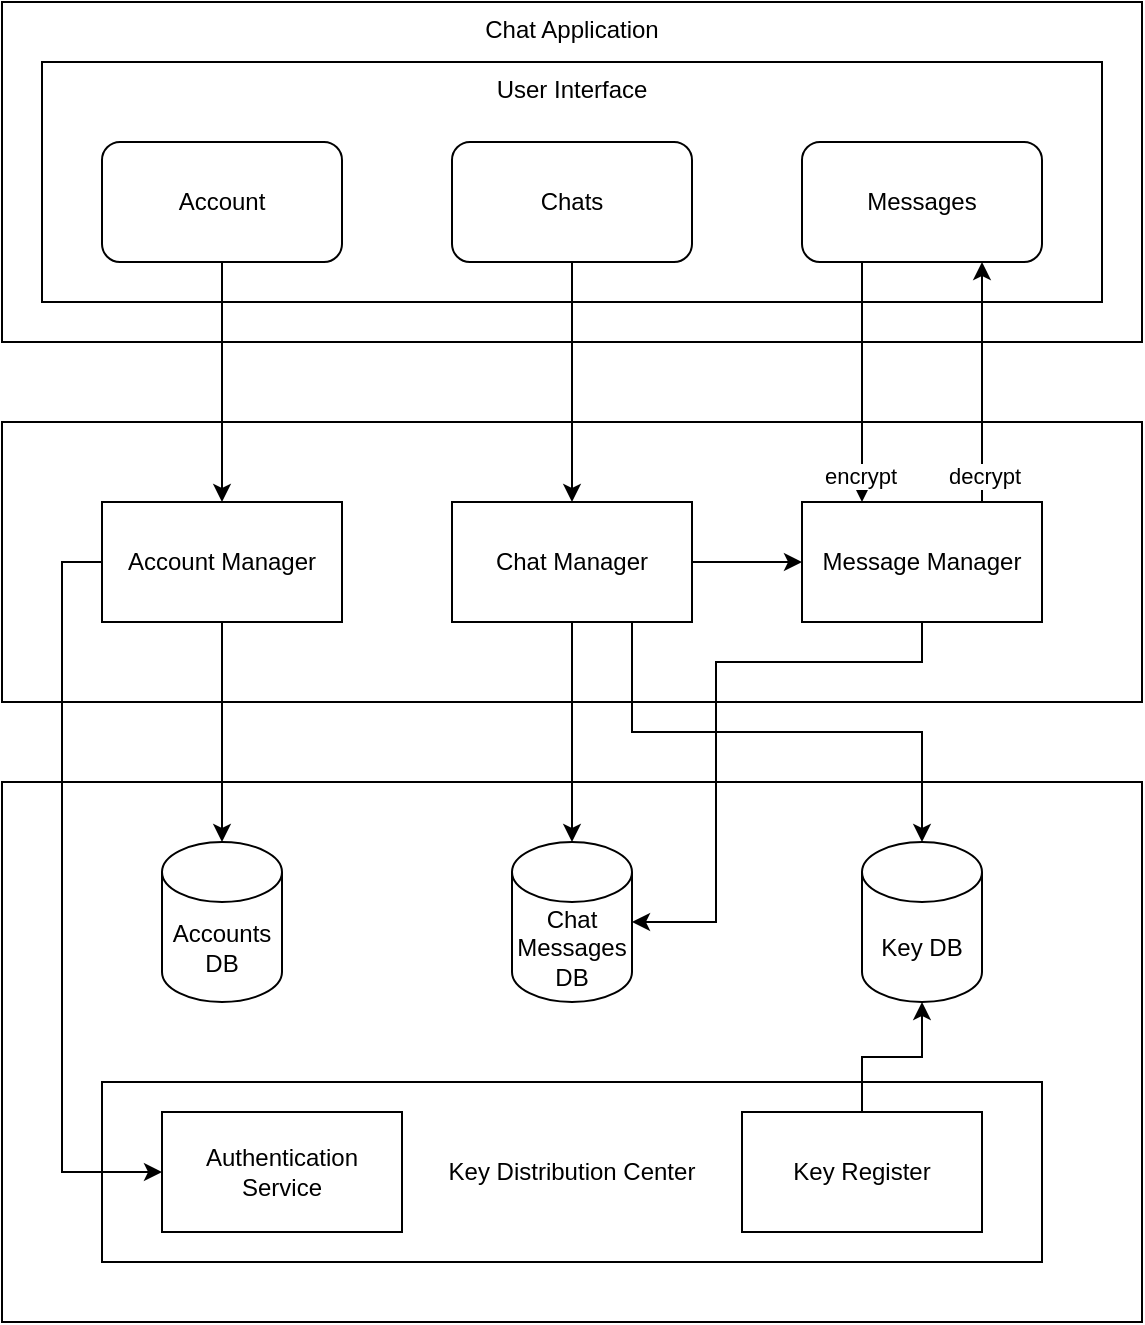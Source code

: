 <mxfile version="23.1.5" type="device">
  <diagram name="Page-1" id="mdq0gfGFjj4oobCvXTzF">
    <mxGraphModel dx="1084" dy="747" grid="1" gridSize="10" guides="1" tooltips="1" connect="1" arrows="1" fold="1" page="1" pageScale="1" pageWidth="1200" pageHeight="1600" math="0" shadow="0">
      <root>
        <mxCell id="0" />
        <mxCell id="1" parent="0" />
        <mxCell id="lnsBRDI3-oGC8brx6PN8-9" value="" style="rounded=0;whiteSpace=wrap;html=1;" vertex="1" parent="1">
          <mxGeometry x="270" y="800" width="570" height="270" as="geometry" />
        </mxCell>
        <mxCell id="lnsBRDI3-oGC8brx6PN8-13" value="Key Distribution Center" style="rounded=0;whiteSpace=wrap;html=1;" vertex="1" parent="1">
          <mxGeometry x="320" y="950" width="470" height="90" as="geometry" />
        </mxCell>
        <mxCell id="lnsBRDI3-oGC8brx6PN8-17" value="Chat Application" style="rounded=0;whiteSpace=wrap;html=1;verticalAlign=top;" vertex="1" parent="1">
          <mxGeometry x="270" y="410" width="570" height="170" as="geometry" />
        </mxCell>
        <mxCell id="lnsBRDI3-oGC8brx6PN8-6" value="" style="rounded=0;whiteSpace=wrap;html=1;" vertex="1" parent="1">
          <mxGeometry x="270" y="620" width="570" height="140" as="geometry" />
        </mxCell>
        <mxCell id="lnsBRDI3-oGC8brx6PN8-33" style="edgeStyle=orthogonalEdgeStyle;rounded=0;orthogonalLoop=1;jettySize=auto;html=1;" edge="1" parent="1" source="lnsBRDI3-oGC8brx6PN8-7" target="lnsBRDI3-oGC8brx6PN8-10">
          <mxGeometry relative="1" as="geometry" />
        </mxCell>
        <mxCell id="lnsBRDI3-oGC8brx6PN8-42" style="edgeStyle=orthogonalEdgeStyle;rounded=0;orthogonalLoop=1;jettySize=auto;html=1;exitX=0;exitY=0.5;exitDx=0;exitDy=0;entryX=0;entryY=0.5;entryDx=0;entryDy=0;" edge="1" parent="1" source="lnsBRDI3-oGC8brx6PN8-7" target="lnsBRDI3-oGC8brx6PN8-14">
          <mxGeometry relative="1" as="geometry" />
        </mxCell>
        <mxCell id="lnsBRDI3-oGC8brx6PN8-7" value="Account Manager" style="rounded=0;whiteSpace=wrap;html=1;" vertex="1" parent="1">
          <mxGeometry x="320" y="660" width="120" height="60" as="geometry" />
        </mxCell>
        <mxCell id="lnsBRDI3-oGC8brx6PN8-34" style="edgeStyle=orthogonalEdgeStyle;rounded=0;orthogonalLoop=1;jettySize=auto;html=1;" edge="1" parent="1" source="lnsBRDI3-oGC8brx6PN8-8" target="lnsBRDI3-oGC8brx6PN8-11">
          <mxGeometry relative="1" as="geometry">
            <Array as="points">
              <mxPoint x="560" y="895" />
              <mxPoint x="555" y="895" />
            </Array>
          </mxGeometry>
        </mxCell>
        <mxCell id="lnsBRDI3-oGC8brx6PN8-46" style="edgeStyle=orthogonalEdgeStyle;rounded=0;orthogonalLoop=1;jettySize=auto;html=1;exitX=0.75;exitY=1;exitDx=0;exitDy=0;" edge="1" parent="1" source="lnsBRDI3-oGC8brx6PN8-8" target="lnsBRDI3-oGC8brx6PN8-12">
          <mxGeometry relative="1" as="geometry" />
        </mxCell>
        <mxCell id="lnsBRDI3-oGC8brx6PN8-49" value="" style="edgeStyle=orthogonalEdgeStyle;rounded=0;orthogonalLoop=1;jettySize=auto;html=1;" edge="1" parent="1" source="lnsBRDI3-oGC8brx6PN8-8" target="lnsBRDI3-oGC8brx6PN8-23">
          <mxGeometry relative="1" as="geometry" />
        </mxCell>
        <mxCell id="lnsBRDI3-oGC8brx6PN8-8" value="Chat Manager" style="rounded=0;whiteSpace=wrap;html=1;" vertex="1" parent="1">
          <mxGeometry x="495" y="660" width="120" height="60" as="geometry" />
        </mxCell>
        <mxCell id="lnsBRDI3-oGC8brx6PN8-10" value="Accounts DB" style="shape=cylinder3;whiteSpace=wrap;html=1;boundedLbl=1;backgroundOutline=1;size=15;" vertex="1" parent="1">
          <mxGeometry x="350" y="830" width="60" height="80" as="geometry" />
        </mxCell>
        <mxCell id="lnsBRDI3-oGC8brx6PN8-11" value="Chat Messages DB" style="shape=cylinder3;whiteSpace=wrap;html=1;boundedLbl=1;backgroundOutline=1;size=15;" vertex="1" parent="1">
          <mxGeometry x="525" y="830" width="60" height="80" as="geometry" />
        </mxCell>
        <mxCell id="lnsBRDI3-oGC8brx6PN8-12" value="Key DB" style="shape=cylinder3;whiteSpace=wrap;html=1;boundedLbl=1;backgroundOutline=1;size=15;" vertex="1" parent="1">
          <mxGeometry x="700" y="830" width="60" height="80" as="geometry" />
        </mxCell>
        <mxCell id="lnsBRDI3-oGC8brx6PN8-14" value="Authentication Service" style="rounded=0;whiteSpace=wrap;html=1;" vertex="1" parent="1">
          <mxGeometry x="350" y="965" width="120" height="60" as="geometry" />
        </mxCell>
        <mxCell id="lnsBRDI3-oGC8brx6PN8-38" style="edgeStyle=orthogonalEdgeStyle;rounded=0;orthogonalLoop=1;jettySize=auto;html=1;" edge="1" parent="1" source="lnsBRDI3-oGC8brx6PN8-15" target="lnsBRDI3-oGC8brx6PN8-12">
          <mxGeometry relative="1" as="geometry" />
        </mxCell>
        <mxCell id="lnsBRDI3-oGC8brx6PN8-15" value="Key Register" style="rounded=0;whiteSpace=wrap;html=1;" vertex="1" parent="1">
          <mxGeometry x="640" y="965" width="120" height="60" as="geometry" />
        </mxCell>
        <mxCell id="lnsBRDI3-oGC8brx6PN8-19" value="User Interface" style="rounded=0;whiteSpace=wrap;html=1;verticalAlign=top;" vertex="1" parent="1">
          <mxGeometry x="290" y="440" width="530" height="120" as="geometry" />
        </mxCell>
        <mxCell id="lnsBRDI3-oGC8brx6PN8-43" style="edgeStyle=orthogonalEdgeStyle;rounded=0;orthogonalLoop=1;jettySize=auto;html=1;exitX=0.75;exitY=0;exitDx=0;exitDy=0;entryX=0.75;entryY=1;entryDx=0;entryDy=0;" edge="1" parent="1" source="lnsBRDI3-oGC8brx6PN8-23" target="lnsBRDI3-oGC8brx6PN8-24">
          <mxGeometry relative="1" as="geometry" />
        </mxCell>
        <mxCell id="lnsBRDI3-oGC8brx6PN8-48" value="decrypt" style="edgeLabel;html=1;align=center;verticalAlign=middle;resizable=0;points=[];" vertex="1" connectable="0" parent="lnsBRDI3-oGC8brx6PN8-43">
          <mxGeometry x="-0.782" y="-1" relative="1" as="geometry">
            <mxPoint as="offset" />
          </mxGeometry>
        </mxCell>
        <mxCell id="lnsBRDI3-oGC8brx6PN8-23" value="Message Manager" style="rounded=0;whiteSpace=wrap;html=1;" vertex="1" parent="1">
          <mxGeometry x="670" y="660" width="120" height="60" as="geometry" />
        </mxCell>
        <mxCell id="lnsBRDI3-oGC8brx6PN8-44" style="edgeStyle=orthogonalEdgeStyle;rounded=0;orthogonalLoop=1;jettySize=auto;html=1;exitX=0.25;exitY=1;exitDx=0;exitDy=0;entryX=0.25;entryY=0;entryDx=0;entryDy=0;" edge="1" parent="1" source="lnsBRDI3-oGC8brx6PN8-24" target="lnsBRDI3-oGC8brx6PN8-23">
          <mxGeometry relative="1" as="geometry" />
        </mxCell>
        <mxCell id="lnsBRDI3-oGC8brx6PN8-47" value="encrypt" style="edgeLabel;html=1;align=center;verticalAlign=middle;resizable=0;points=[];" vertex="1" connectable="0" parent="lnsBRDI3-oGC8brx6PN8-44">
          <mxGeometry x="0.782" y="-1" relative="1" as="geometry">
            <mxPoint as="offset" />
          </mxGeometry>
        </mxCell>
        <mxCell id="lnsBRDI3-oGC8brx6PN8-24" value="Messages" style="rounded=1;whiteSpace=wrap;html=1;" vertex="1" parent="1">
          <mxGeometry x="670" y="480" width="120" height="60" as="geometry" />
        </mxCell>
        <mxCell id="lnsBRDI3-oGC8brx6PN8-41" style="edgeStyle=orthogonalEdgeStyle;rounded=0;orthogonalLoop=1;jettySize=auto;html=1;exitX=0.5;exitY=1;exitDx=0;exitDy=0;entryX=0.5;entryY=0;entryDx=0;entryDy=0;" edge="1" parent="1" source="lnsBRDI3-oGC8brx6PN8-25" target="lnsBRDI3-oGC8brx6PN8-8">
          <mxGeometry relative="1" as="geometry" />
        </mxCell>
        <mxCell id="lnsBRDI3-oGC8brx6PN8-25" value="Chats" style="rounded=1;whiteSpace=wrap;html=1;" vertex="1" parent="1">
          <mxGeometry x="495" y="480" width="120" height="60" as="geometry" />
        </mxCell>
        <mxCell id="lnsBRDI3-oGC8brx6PN8-32" style="edgeStyle=orthogonalEdgeStyle;rounded=0;orthogonalLoop=1;jettySize=auto;html=1;" edge="1" parent="1" source="lnsBRDI3-oGC8brx6PN8-31" target="lnsBRDI3-oGC8brx6PN8-7">
          <mxGeometry relative="1" as="geometry" />
        </mxCell>
        <mxCell id="lnsBRDI3-oGC8brx6PN8-31" value="Account" style="rounded=1;whiteSpace=wrap;html=1;" vertex="1" parent="1">
          <mxGeometry x="320" y="480" width="120" height="60" as="geometry" />
        </mxCell>
        <mxCell id="lnsBRDI3-oGC8brx6PN8-45" style="edgeStyle=orthogonalEdgeStyle;rounded=0;orthogonalLoop=1;jettySize=auto;html=1;entryX=1;entryY=0.5;entryDx=0;entryDy=0;entryPerimeter=0;" edge="1" parent="1" source="lnsBRDI3-oGC8brx6PN8-23" target="lnsBRDI3-oGC8brx6PN8-11">
          <mxGeometry relative="1" as="geometry">
            <Array as="points">
              <mxPoint x="730" y="740" />
              <mxPoint x="627" y="740" />
              <mxPoint x="627" y="870" />
            </Array>
          </mxGeometry>
        </mxCell>
      </root>
    </mxGraphModel>
  </diagram>
</mxfile>
